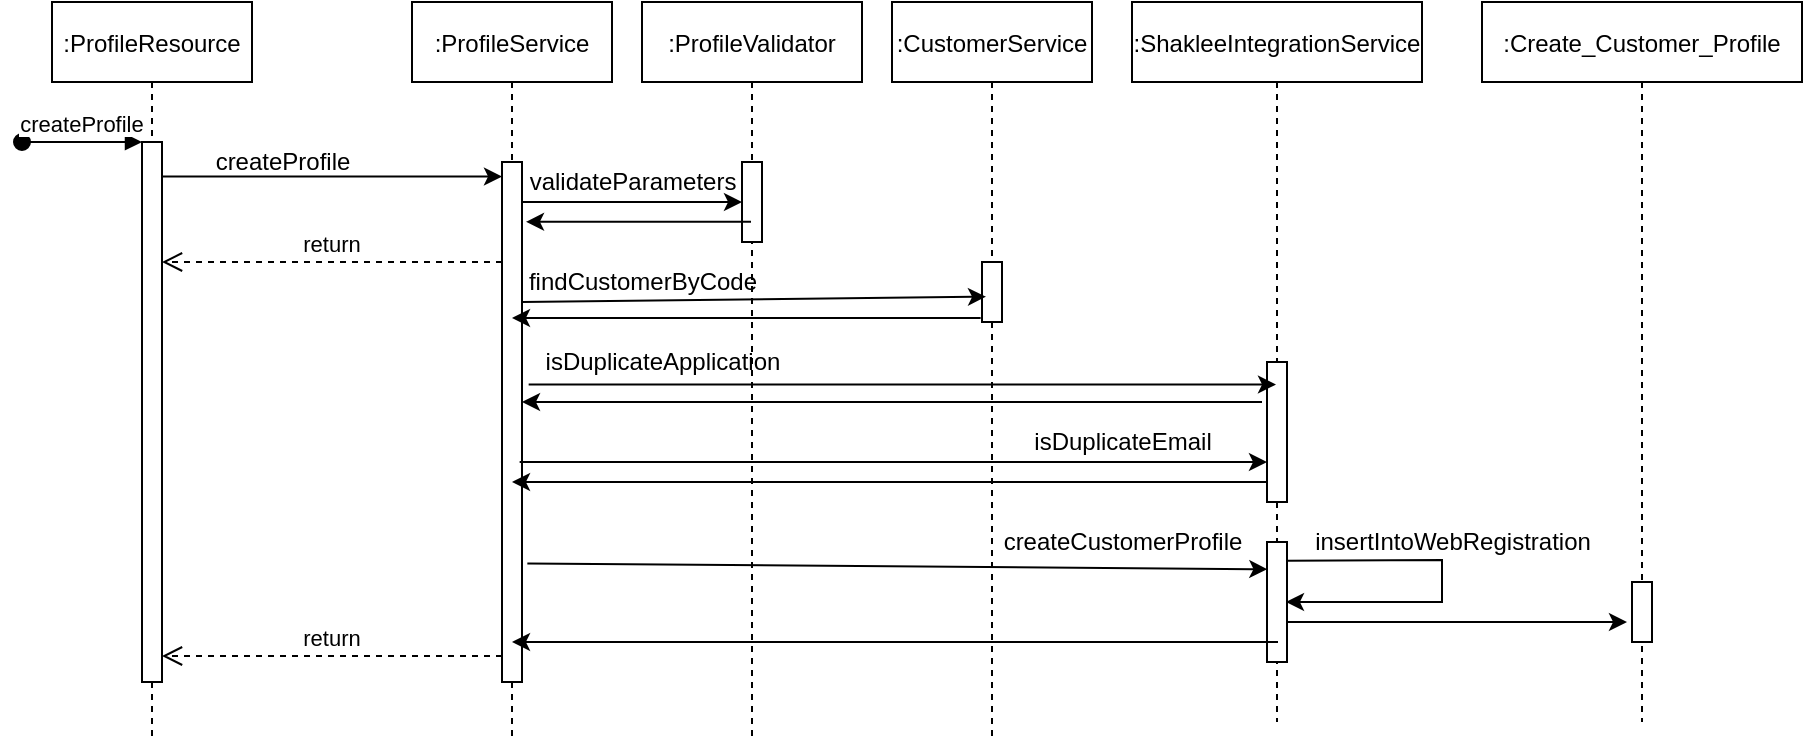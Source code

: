 <mxfile version="17.4.0" type="github">
  <diagram id="kgpKYQtTHZ0yAKxKKP6v" name="Page-1">
    <mxGraphModel dx="907" dy="436" grid="1" gridSize="10" guides="1" tooltips="1" connect="1" arrows="1" fold="1" page="1" pageScale="1" pageWidth="850" pageHeight="1100" math="0" shadow="0">
      <root>
        <mxCell id="0" />
        <mxCell id="1" parent="0" />
        <mxCell id="3nuBFxr9cyL0pnOWT2aG-1" value=":ProfileResource" style="shape=umlLifeline;perimeter=lifelinePerimeter;container=1;collapsible=0;recursiveResize=0;rounded=0;shadow=0;strokeWidth=1;" parent="1" vertex="1">
          <mxGeometry x="35" y="80" width="100" height="370" as="geometry" />
        </mxCell>
        <mxCell id="3nuBFxr9cyL0pnOWT2aG-2" value="" style="points=[];perimeter=orthogonalPerimeter;rounded=0;shadow=0;strokeWidth=1;" parent="3nuBFxr9cyL0pnOWT2aG-1" vertex="1">
          <mxGeometry x="45" y="70" width="10" height="270" as="geometry" />
        </mxCell>
        <mxCell id="3nuBFxr9cyL0pnOWT2aG-3" value="createProfile" style="verticalAlign=bottom;startArrow=oval;endArrow=block;startSize=8;shadow=0;strokeWidth=1;" parent="3nuBFxr9cyL0pnOWT2aG-1" target="3nuBFxr9cyL0pnOWT2aG-2" edge="1">
          <mxGeometry relative="1" as="geometry">
            <mxPoint x="-15" y="70" as="sourcePoint" />
          </mxGeometry>
        </mxCell>
        <mxCell id="3nuBFxr9cyL0pnOWT2aG-5" value=":ProfileService" style="shape=umlLifeline;perimeter=lifelinePerimeter;container=1;collapsible=0;recursiveResize=0;rounded=0;shadow=0;strokeWidth=1;" parent="1" vertex="1">
          <mxGeometry x="215" y="80" width="100" height="370" as="geometry" />
        </mxCell>
        <mxCell id="3nuBFxr9cyL0pnOWT2aG-6" value="" style="points=[];perimeter=orthogonalPerimeter;rounded=0;shadow=0;strokeWidth=1;" parent="3nuBFxr9cyL0pnOWT2aG-5" vertex="1">
          <mxGeometry x="45" y="80" width="10" height="260" as="geometry" />
        </mxCell>
        <mxCell id="3nuBFxr9cyL0pnOWT2aG-7" value="return" style="verticalAlign=bottom;endArrow=open;dashed=1;endSize=8;exitX=0;exitY=0.95;shadow=0;strokeWidth=1;" parent="1" source="3nuBFxr9cyL0pnOWT2aG-6" target="3nuBFxr9cyL0pnOWT2aG-2" edge="1">
          <mxGeometry relative="1" as="geometry">
            <mxPoint x="190" y="236" as="targetPoint" />
          </mxGeometry>
        </mxCell>
        <mxCell id="0BQVmzxOqyw06ZjCYQCS-1" value=":ProfileValidator" style="shape=umlLifeline;perimeter=lifelinePerimeter;container=1;collapsible=0;recursiveResize=0;rounded=0;shadow=0;strokeWidth=1;" parent="1" vertex="1">
          <mxGeometry x="330" y="80" width="110" height="370" as="geometry" />
        </mxCell>
        <mxCell id="0BQVmzxOqyw06ZjCYQCS-2" value="" style="points=[];perimeter=orthogonalPerimeter;rounded=0;shadow=0;strokeWidth=1;" parent="0BQVmzxOqyw06ZjCYQCS-1" vertex="1">
          <mxGeometry x="50" y="80" width="10" height="40" as="geometry" />
        </mxCell>
        <mxCell id="0BQVmzxOqyw06ZjCYQCS-3" value=":CustomerService" style="shape=umlLifeline;perimeter=lifelinePerimeter;container=1;collapsible=0;recursiveResize=0;rounded=0;shadow=0;strokeWidth=1;" parent="1" vertex="1">
          <mxGeometry x="455" y="80" width="100" height="370" as="geometry" />
        </mxCell>
        <mxCell id="0BQVmzxOqyw06ZjCYQCS-4" value="" style="points=[];perimeter=orthogonalPerimeter;rounded=0;shadow=0;strokeWidth=1;" parent="0BQVmzxOqyw06ZjCYQCS-3" vertex="1">
          <mxGeometry x="45" y="130" width="10" height="30" as="geometry" />
        </mxCell>
        <mxCell id="rPL2mml6vw-2UIT-65mu-26" value="" style="endArrow=classic;html=1;rounded=0;exitX=1.333;exitY=0.428;exitDx=0;exitDy=0;exitPerimeter=0;" edge="1" parent="0BQVmzxOqyw06ZjCYQCS-3">
          <mxGeometry width="50" height="50" relative="1" as="geometry">
            <mxPoint x="-186.17" y="230" as="sourcePoint" />
            <mxPoint x="187.5" y="230" as="targetPoint" />
          </mxGeometry>
        </mxCell>
        <mxCell id="0BQVmzxOqyw06ZjCYQCS-5" value=":ShakleeIntegrationService" style="shape=umlLifeline;perimeter=lifelinePerimeter;container=1;collapsible=0;recursiveResize=0;rounded=0;shadow=0;strokeWidth=1;" parent="1" vertex="1">
          <mxGeometry x="575" y="80" width="145" height="360" as="geometry" />
        </mxCell>
        <mxCell id="0BQVmzxOqyw06ZjCYQCS-6" value="" style="points=[];perimeter=orthogonalPerimeter;rounded=0;shadow=0;strokeWidth=1;" parent="0BQVmzxOqyw06ZjCYQCS-5" vertex="1">
          <mxGeometry x="67.5" y="180" width="10" height="70" as="geometry" />
        </mxCell>
        <mxCell id="rPL2mml6vw-2UIT-65mu-14" value="" style="points=[];perimeter=orthogonalPerimeter;rounded=0;shadow=0;strokeWidth=1;" vertex="1" parent="0BQVmzxOqyw06ZjCYQCS-5">
          <mxGeometry x="67.5" y="270" width="10" height="60" as="geometry" />
        </mxCell>
        <mxCell id="rPL2mml6vw-2UIT-65mu-15" value="" style="endArrow=classic;html=1;rounded=0;" edge="1" parent="0BQVmzxOqyw06ZjCYQCS-5">
          <mxGeometry width="50" height="50" relative="1" as="geometry">
            <mxPoint x="77.5" y="310" as="sourcePoint" />
            <mxPoint x="247.5" y="310" as="targetPoint" />
          </mxGeometry>
        </mxCell>
        <mxCell id="rPL2mml6vw-2UIT-65mu-31" value="" style="endArrow=classic;html=1;rounded=0;exitX=0.95;exitY=0.156;exitDx=0;exitDy=0;exitPerimeter=0;entryX=0.95;entryY=0.5;entryDx=0;entryDy=0;entryPerimeter=0;" edge="1" parent="0BQVmzxOqyw06ZjCYQCS-5" source="rPL2mml6vw-2UIT-65mu-14" target="rPL2mml6vw-2UIT-65mu-14">
          <mxGeometry width="50" height="50" relative="1" as="geometry">
            <mxPoint x="-175" y="230" as="sourcePoint" />
            <mxPoint x="155" y="280" as="targetPoint" />
            <Array as="points">
              <mxPoint x="155" y="279" />
              <mxPoint x="155" y="300" />
            </Array>
          </mxGeometry>
        </mxCell>
        <mxCell id="rPL2mml6vw-2UIT-65mu-3" value="" style="endArrow=classic;html=1;rounded=0;entryX=1.2;entryY=0.115;entryDx=0;entryDy=0;entryPerimeter=0;" edge="1" parent="1" source="0BQVmzxOqyw06ZjCYQCS-1" target="3nuBFxr9cyL0pnOWT2aG-6">
          <mxGeometry width="50" height="50" relative="1" as="geometry">
            <mxPoint x="380" y="250" as="sourcePoint" />
            <mxPoint x="280" y="190" as="targetPoint" />
          </mxGeometry>
        </mxCell>
        <mxCell id="rPL2mml6vw-2UIT-65mu-5" value="" style="endArrow=classic;html=1;rounded=0;" edge="1" parent="1">
          <mxGeometry width="50" height="50" relative="1" as="geometry">
            <mxPoint x="270" y="180" as="sourcePoint" />
            <mxPoint x="380" y="180" as="targetPoint" />
          </mxGeometry>
        </mxCell>
        <mxCell id="rPL2mml6vw-2UIT-65mu-7" value="" style="endArrow=classic;html=1;rounded=0;exitX=1;exitY=0.269;exitDx=0;exitDy=0;exitPerimeter=0;entryX=0.2;entryY=0.578;entryDx=0;entryDy=0;entryPerimeter=0;" edge="1" parent="1" source="3nuBFxr9cyL0pnOWT2aG-6" target="0BQVmzxOqyw06ZjCYQCS-4">
          <mxGeometry width="50" height="50" relative="1" as="geometry">
            <mxPoint x="270" y="220" as="sourcePoint" />
            <mxPoint x="500" y="225" as="targetPoint" />
          </mxGeometry>
        </mxCell>
        <mxCell id="rPL2mml6vw-2UIT-65mu-8" value="" style="endArrow=classic;html=1;rounded=0;exitX=-0.067;exitY=0.933;exitDx=0;exitDy=0;exitPerimeter=0;" edge="1" parent="1" source="0BQVmzxOqyw06ZjCYQCS-4" target="3nuBFxr9cyL0pnOWT2aG-5">
          <mxGeometry width="50" height="50" relative="1" as="geometry">
            <mxPoint x="320" y="270" as="sourcePoint" />
            <mxPoint x="370" y="220" as="targetPoint" />
          </mxGeometry>
        </mxCell>
        <mxCell id="rPL2mml6vw-2UIT-65mu-9" value="" style="endArrow=classic;html=1;rounded=0;exitX=1.333;exitY=0.428;exitDx=0;exitDy=0;exitPerimeter=0;" edge="1" parent="1" source="3nuBFxr9cyL0pnOWT2aG-6" target="0BQVmzxOqyw06ZjCYQCS-5">
          <mxGeometry width="50" height="50" relative="1" as="geometry">
            <mxPoint x="320" y="270" as="sourcePoint" />
            <mxPoint x="370" y="220" as="targetPoint" />
          </mxGeometry>
        </mxCell>
        <mxCell id="rPL2mml6vw-2UIT-65mu-10" value="" style="endArrow=classic;html=1;rounded=0;" edge="1" parent="1">
          <mxGeometry width="50" height="50" relative="1" as="geometry">
            <mxPoint x="640" y="280" as="sourcePoint" />
            <mxPoint x="270" y="280" as="targetPoint" />
            <Array as="points" />
          </mxGeometry>
        </mxCell>
        <mxCell id="rPL2mml6vw-2UIT-65mu-11" value=":Create_Customer_Profile" style="shape=umlLifeline;perimeter=lifelinePerimeter;container=1;collapsible=0;recursiveResize=0;rounded=0;shadow=0;strokeWidth=1;" vertex="1" parent="1">
          <mxGeometry x="750" y="80" width="160" height="360" as="geometry" />
        </mxCell>
        <mxCell id="rPL2mml6vw-2UIT-65mu-12" value="" style="points=[];perimeter=orthogonalPerimeter;rounded=0;shadow=0;strokeWidth=1;" vertex="1" parent="rPL2mml6vw-2UIT-65mu-11">
          <mxGeometry x="75" y="290" width="10" height="30" as="geometry" />
        </mxCell>
        <mxCell id="rPL2mml6vw-2UIT-65mu-13" value="" style="endArrow=classic;html=1;rounded=0;entryX=0.017;entryY=0.227;entryDx=0;entryDy=0;entryPerimeter=0;exitX=1.267;exitY=0.772;exitDx=0;exitDy=0;exitPerimeter=0;" edge="1" parent="1" source="3nuBFxr9cyL0pnOWT2aG-6" target="rPL2mml6vw-2UIT-65mu-14">
          <mxGeometry width="50" height="50" relative="1" as="geometry">
            <mxPoint x="265" y="340" as="sourcePoint" />
            <mxPoint x="640" y="340" as="targetPoint" />
            <Array as="points" />
          </mxGeometry>
        </mxCell>
        <mxCell id="rPL2mml6vw-2UIT-65mu-16" value="" style="endArrow=classic;html=1;rounded=0;" edge="1" parent="1">
          <mxGeometry width="50" height="50" relative="1" as="geometry">
            <mxPoint x="648" y="400" as="sourcePoint" />
            <mxPoint x="265" y="400" as="targetPoint" />
          </mxGeometry>
        </mxCell>
        <mxCell id="rPL2mml6vw-2UIT-65mu-19" value="return" style="verticalAlign=bottom;endArrow=open;dashed=1;endSize=8;exitX=0;exitY=0.95;shadow=0;strokeWidth=1;" edge="1" parent="1">
          <mxGeometry relative="1" as="geometry">
            <mxPoint x="90" y="210.0" as="targetPoint" />
            <mxPoint x="260" y="210.0" as="sourcePoint" />
          </mxGeometry>
        </mxCell>
        <mxCell id="rPL2mml6vw-2UIT-65mu-20" value="" style="endArrow=classic;html=1;rounded=0;exitX=1;exitY=0.064;exitDx=0;exitDy=0;exitPerimeter=0;" edge="1" parent="1" source="3nuBFxr9cyL0pnOWT2aG-2" target="3nuBFxr9cyL0pnOWT2aG-6">
          <mxGeometry width="50" height="50" relative="1" as="geometry">
            <mxPoint x="140" y="170" as="sourcePoint" />
            <mxPoint x="450" y="260" as="targetPoint" />
          </mxGeometry>
        </mxCell>
        <mxCell id="rPL2mml6vw-2UIT-65mu-21" value="createProfile" style="text;html=1;align=center;verticalAlign=middle;resizable=0;points=[];autosize=1;strokeColor=none;fillColor=none;" vertex="1" parent="1">
          <mxGeometry x="110" y="150" width="80" height="20" as="geometry" />
        </mxCell>
        <mxCell id="rPL2mml6vw-2UIT-65mu-22" value="validateParameters" style="text;html=1;align=center;verticalAlign=middle;resizable=0;points=[];autosize=1;strokeColor=none;fillColor=none;" vertex="1" parent="1">
          <mxGeometry x="265" y="160" width="120" height="20" as="geometry" />
        </mxCell>
        <mxCell id="rPL2mml6vw-2UIT-65mu-23" value="findCustomerByCode" style="text;html=1;align=center;verticalAlign=middle;resizable=0;points=[];autosize=1;strokeColor=none;fillColor=none;" vertex="1" parent="1">
          <mxGeometry x="265" y="210" width="130" height="20" as="geometry" />
        </mxCell>
        <mxCell id="rPL2mml6vw-2UIT-65mu-25" value="isDuplicateApplication" style="text;html=1;align=center;verticalAlign=middle;resizable=0;points=[];autosize=1;strokeColor=none;fillColor=none;" vertex="1" parent="1">
          <mxGeometry x="275" y="250" width="130" height="20" as="geometry" />
        </mxCell>
        <mxCell id="rPL2mml6vw-2UIT-65mu-27" value="" style="endArrow=classic;html=1;rounded=0;" edge="1" parent="1" source="0BQVmzxOqyw06ZjCYQCS-6" target="3nuBFxr9cyL0pnOWT2aG-5">
          <mxGeometry width="50" height="50" relative="1" as="geometry">
            <mxPoint x="650" y="290" as="sourcePoint" />
            <mxPoint x="280" y="290" as="targetPoint" />
            <Array as="points">
              <mxPoint x="460" y="320" />
            </Array>
          </mxGeometry>
        </mxCell>
        <mxCell id="rPL2mml6vw-2UIT-65mu-28" value="isDuplicateEmail" style="text;html=1;align=center;verticalAlign=middle;resizable=0;points=[];autosize=1;strokeColor=none;fillColor=none;" vertex="1" parent="1">
          <mxGeometry x="520" y="290" width="100" height="20" as="geometry" />
        </mxCell>
        <mxCell id="rPL2mml6vw-2UIT-65mu-29" value="createCustomerProfile" style="text;html=1;align=center;verticalAlign=middle;resizable=0;points=[];autosize=1;strokeColor=none;fillColor=none;" vertex="1" parent="1">
          <mxGeometry x="505" y="340" width="130" height="20" as="geometry" />
        </mxCell>
        <mxCell id="rPL2mml6vw-2UIT-65mu-32" value="insertIntoWebRegistration" style="text;html=1;align=center;verticalAlign=middle;resizable=0;points=[];autosize=1;strokeColor=none;fillColor=none;" vertex="1" parent="1">
          <mxGeometry x="660" y="340" width="150" height="20" as="geometry" />
        </mxCell>
      </root>
    </mxGraphModel>
  </diagram>
</mxfile>
